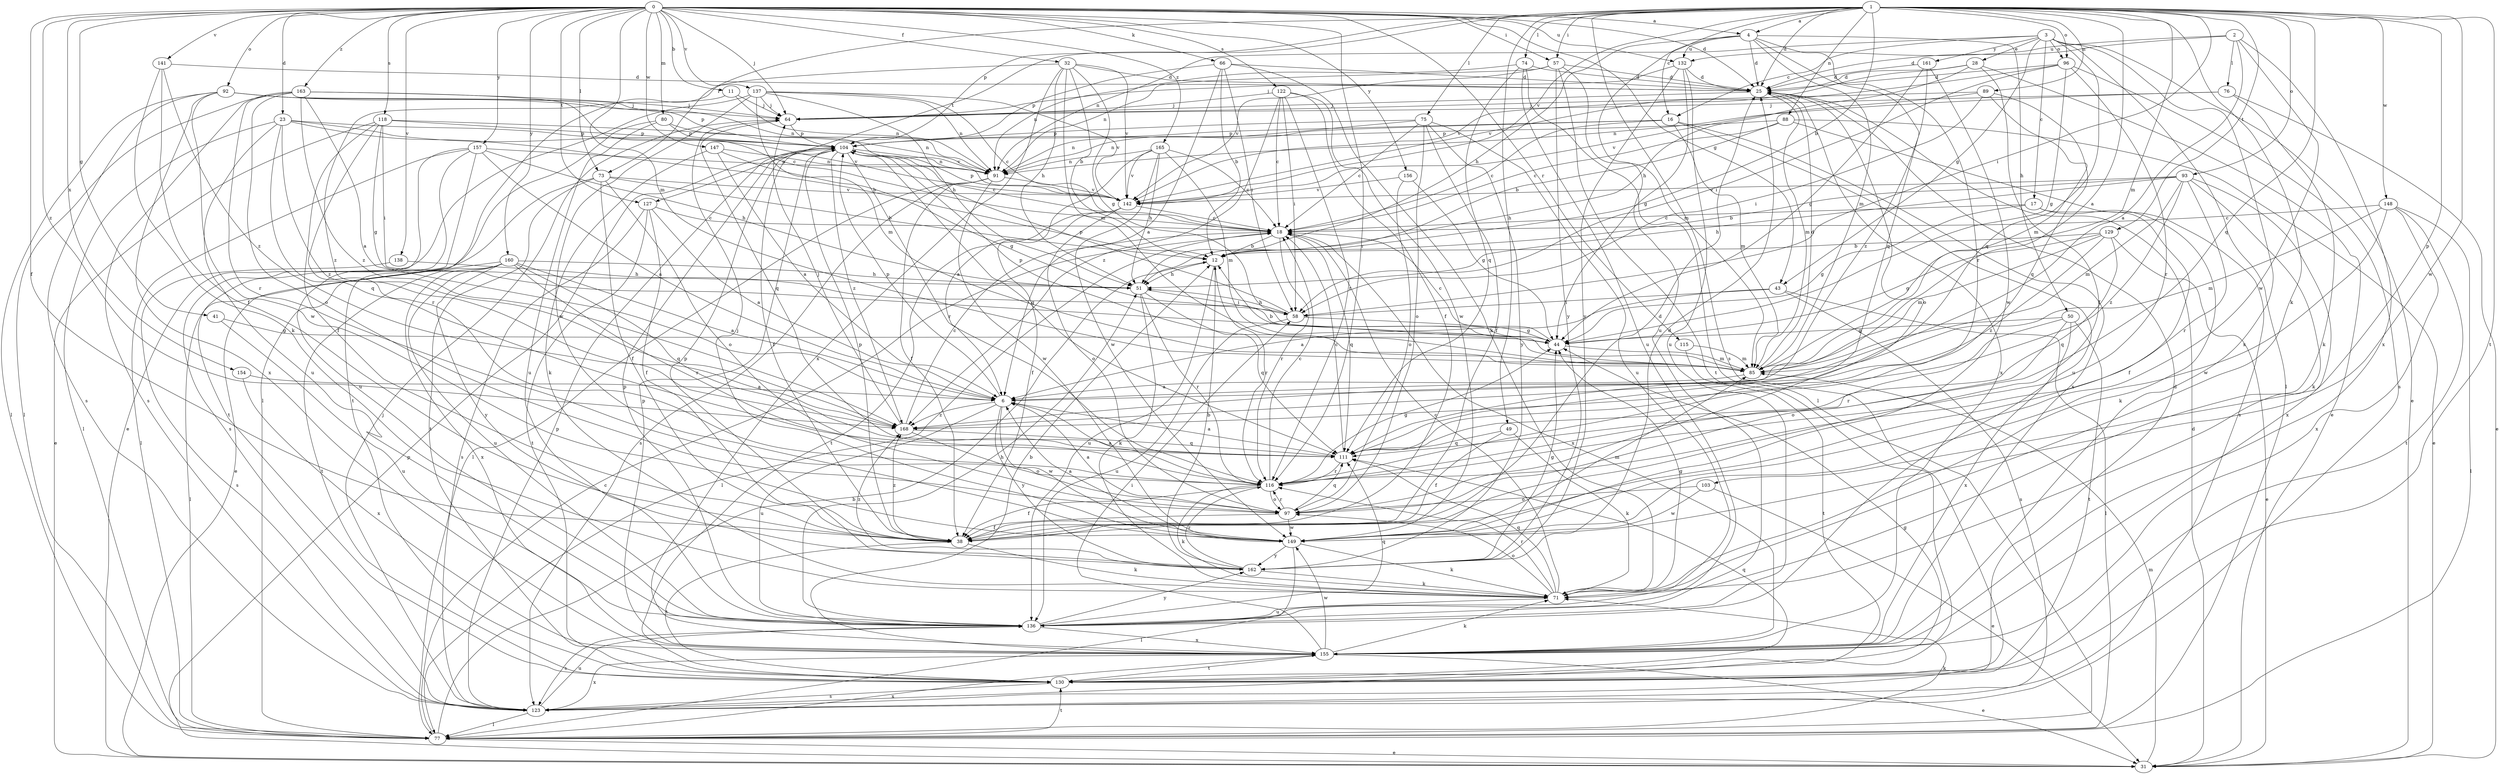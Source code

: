 strict digraph  {
0;
1;
2;
3;
4;
6;
11;
12;
16;
17;
18;
23;
25;
28;
31;
32;
38;
41;
43;
44;
49;
50;
51;
57;
58;
64;
66;
71;
73;
74;
75;
76;
77;
80;
85;
88;
89;
91;
92;
93;
96;
97;
103;
104;
111;
115;
116;
118;
122;
123;
127;
129;
130;
132;
136;
137;
138;
141;
142;
147;
148;
149;
154;
155;
156;
157;
160;
161;
162;
163;
165;
168;
0 -> 4  [label=a];
0 -> 11  [label=b];
0 -> 23  [label=d];
0 -> 25  [label=d];
0 -> 32  [label=f];
0 -> 38  [label=f];
0 -> 41  [label=g];
0 -> 43  [label=g];
0 -> 57  [label=i];
0 -> 64  [label=j];
0 -> 66  [label=k];
0 -> 73  [label=l];
0 -> 80  [label=m];
0 -> 85  [label=m];
0 -> 92  [label=o];
0 -> 115  [label=r];
0 -> 116  [label=r];
0 -> 118  [label=s];
0 -> 122  [label=s];
0 -> 127  [label=t];
0 -> 132  [label=u];
0 -> 137  [label=v];
0 -> 138  [label=v];
0 -> 141  [label=v];
0 -> 147  [label=w];
0 -> 154  [label=x];
0 -> 156  [label=y];
0 -> 157  [label=y];
0 -> 160  [label=y];
0 -> 163  [label=z];
0 -> 165  [label=z];
0 -> 168  [label=z];
1 -> 4  [label=a];
1 -> 6  [label=a];
1 -> 12  [label=b];
1 -> 16  [label=c];
1 -> 25  [label=d];
1 -> 49  [label=h];
1 -> 57  [label=i];
1 -> 58  [label=i];
1 -> 71  [label=k];
1 -> 73  [label=l];
1 -> 74  [label=l];
1 -> 75  [label=l];
1 -> 85  [label=m];
1 -> 88  [label=n];
1 -> 89  [label=n];
1 -> 93  [label=o];
1 -> 96  [label=o];
1 -> 103  [label=p];
1 -> 104  [label=p];
1 -> 111  [label=q];
1 -> 123  [label=s];
1 -> 127  [label=t];
1 -> 129  [label=t];
1 -> 130  [label=t];
1 -> 142  [label=v];
1 -> 148  [label=w];
1 -> 149  [label=w];
2 -> 6  [label=a];
2 -> 25  [label=d];
2 -> 76  [label=l];
2 -> 132  [label=u];
2 -> 149  [label=w];
2 -> 155  [label=x];
3 -> 16  [label=c];
3 -> 17  [label=c];
3 -> 28  [label=e];
3 -> 31  [label=e];
3 -> 43  [label=g];
3 -> 77  [label=l];
3 -> 91  [label=n];
3 -> 96  [label=o];
3 -> 111  [label=q];
3 -> 155  [label=x];
3 -> 161  [label=y];
4 -> 25  [label=d];
4 -> 50  [label=h];
4 -> 51  [label=h];
4 -> 85  [label=m];
4 -> 111  [label=q];
4 -> 116  [label=r];
4 -> 132  [label=u];
4 -> 136  [label=u];
6 -> 104  [label=p];
6 -> 136  [label=u];
6 -> 149  [label=w];
6 -> 162  [label=y];
6 -> 168  [label=z];
11 -> 64  [label=j];
11 -> 91  [label=n];
11 -> 168  [label=z];
12 -> 51  [label=h];
12 -> 116  [label=r];
12 -> 136  [label=u];
16 -> 18  [label=c];
16 -> 85  [label=m];
16 -> 91  [label=n];
16 -> 104  [label=p];
16 -> 136  [label=u];
16 -> 155  [label=x];
17 -> 18  [label=c];
17 -> 38  [label=f];
17 -> 44  [label=g];
17 -> 71  [label=k];
18 -> 12  [label=b];
18 -> 77  [label=l];
18 -> 111  [label=q];
18 -> 116  [label=r];
18 -> 155  [label=x];
23 -> 12  [label=b];
23 -> 77  [label=l];
23 -> 104  [label=p];
23 -> 111  [label=q];
23 -> 136  [label=u];
23 -> 142  [label=v];
23 -> 168  [label=z];
25 -> 64  [label=j];
25 -> 85  [label=m];
25 -> 97  [label=o];
25 -> 155  [label=x];
28 -> 25  [label=d];
28 -> 31  [label=e];
28 -> 38  [label=f];
28 -> 51  [label=h];
28 -> 142  [label=v];
31 -> 25  [label=d];
31 -> 85  [label=m];
31 -> 104  [label=p];
32 -> 12  [label=b];
32 -> 25  [label=d];
32 -> 44  [label=g];
32 -> 51  [label=h];
32 -> 77  [label=l];
32 -> 85  [label=m];
32 -> 142  [label=v];
32 -> 155  [label=x];
38 -> 25  [label=d];
38 -> 71  [label=k];
38 -> 104  [label=p];
38 -> 130  [label=t];
38 -> 168  [label=z];
41 -> 44  [label=g];
41 -> 136  [label=u];
43 -> 6  [label=a];
43 -> 58  [label=i];
43 -> 77  [label=l];
43 -> 123  [label=s];
44 -> 18  [label=c];
44 -> 85  [label=m];
49 -> 38  [label=f];
49 -> 71  [label=k];
49 -> 111  [label=q];
50 -> 44  [label=g];
50 -> 97  [label=o];
50 -> 116  [label=r];
50 -> 130  [label=t];
50 -> 155  [label=x];
51 -> 58  [label=i];
51 -> 71  [label=k];
51 -> 111  [label=q];
51 -> 116  [label=r];
57 -> 25  [label=d];
57 -> 85  [label=m];
57 -> 91  [label=n];
57 -> 130  [label=t];
57 -> 142  [label=v];
57 -> 162  [label=y];
58 -> 44  [label=g];
58 -> 51  [label=h];
58 -> 104  [label=p];
58 -> 136  [label=u];
64 -> 104  [label=p];
64 -> 111  [label=q];
66 -> 6  [label=a];
66 -> 12  [label=b];
66 -> 25  [label=d];
66 -> 58  [label=i];
66 -> 71  [label=k];
66 -> 104  [label=p];
71 -> 18  [label=c];
71 -> 44  [label=g];
71 -> 97  [label=o];
71 -> 111  [label=q];
71 -> 116  [label=r];
71 -> 136  [label=u];
73 -> 12  [label=b];
73 -> 31  [label=e];
73 -> 38  [label=f];
73 -> 97  [label=o];
73 -> 130  [label=t];
73 -> 142  [label=v];
74 -> 25  [label=d];
74 -> 77  [label=l];
74 -> 91  [label=n];
74 -> 111  [label=q];
74 -> 136  [label=u];
75 -> 18  [label=c];
75 -> 38  [label=f];
75 -> 91  [label=n];
75 -> 97  [label=o];
75 -> 104  [label=p];
75 -> 136  [label=u];
75 -> 162  [label=y];
76 -> 31  [label=e];
76 -> 64  [label=j];
76 -> 71  [label=k];
76 -> 91  [label=n];
77 -> 12  [label=b];
77 -> 18  [label=c];
77 -> 31  [label=e];
77 -> 71  [label=k];
77 -> 130  [label=t];
77 -> 155  [label=x];
80 -> 104  [label=p];
80 -> 130  [label=t];
80 -> 136  [label=u];
80 -> 142  [label=v];
85 -> 6  [label=a];
85 -> 12  [label=b];
85 -> 25  [label=d];
85 -> 104  [label=p];
88 -> 12  [label=b];
88 -> 18  [label=c];
88 -> 31  [label=e];
88 -> 104  [label=p];
88 -> 123  [label=s];
89 -> 58  [label=i];
89 -> 64  [label=j];
89 -> 85  [label=m];
89 -> 111  [label=q];
89 -> 142  [label=v];
91 -> 38  [label=f];
91 -> 77  [label=l];
91 -> 123  [label=s];
91 -> 142  [label=v];
91 -> 149  [label=w];
92 -> 64  [label=j];
92 -> 77  [label=l];
92 -> 91  [label=n];
92 -> 104  [label=p];
92 -> 123  [label=s];
92 -> 149  [label=w];
92 -> 155  [label=x];
93 -> 12  [label=b];
93 -> 51  [label=h];
93 -> 71  [label=k];
93 -> 85  [label=m];
93 -> 116  [label=r];
93 -> 142  [label=v];
93 -> 155  [label=x];
93 -> 168  [label=z];
96 -> 25  [label=d];
96 -> 44  [label=g];
96 -> 58  [label=i];
96 -> 116  [label=r];
96 -> 123  [label=s];
96 -> 142  [label=v];
97 -> 6  [label=a];
97 -> 38  [label=f];
97 -> 111  [label=q];
97 -> 116  [label=r];
97 -> 149  [label=w];
103 -> 31  [label=e];
103 -> 97  [label=o];
103 -> 149  [label=w];
104 -> 18  [label=c];
104 -> 38  [label=f];
104 -> 91  [label=n];
104 -> 111  [label=q];
104 -> 116  [label=r];
104 -> 168  [label=z];
111 -> 6  [label=a];
111 -> 18  [label=c];
111 -> 116  [label=r];
115 -> 85  [label=m];
115 -> 130  [label=t];
116 -> 6  [label=a];
116 -> 18  [label=c];
116 -> 38  [label=f];
116 -> 44  [label=g];
116 -> 71  [label=k];
116 -> 97  [label=o];
118 -> 31  [label=e];
118 -> 38  [label=f];
118 -> 44  [label=g];
118 -> 58  [label=i];
118 -> 91  [label=n];
118 -> 104  [label=p];
118 -> 116  [label=r];
122 -> 18  [label=c];
122 -> 38  [label=f];
122 -> 58  [label=i];
122 -> 64  [label=j];
122 -> 116  [label=r];
122 -> 149  [label=w];
122 -> 168  [label=z];
123 -> 44  [label=g];
123 -> 64  [label=j];
123 -> 77  [label=l];
123 -> 104  [label=p];
123 -> 136  [label=u];
123 -> 155  [label=x];
127 -> 6  [label=a];
127 -> 18  [label=c];
127 -> 38  [label=f];
127 -> 123  [label=s];
127 -> 130  [label=t];
129 -> 12  [label=b];
129 -> 31  [label=e];
129 -> 44  [label=g];
129 -> 85  [label=m];
129 -> 111  [label=q];
129 -> 168  [label=z];
130 -> 25  [label=d];
130 -> 111  [label=q];
130 -> 123  [label=s];
132 -> 25  [label=d];
132 -> 44  [label=g];
132 -> 64  [label=j];
132 -> 136  [label=u];
132 -> 162  [label=y];
136 -> 51  [label=h];
136 -> 104  [label=p];
136 -> 111  [label=q];
136 -> 123  [label=s];
136 -> 155  [label=x];
136 -> 162  [label=y];
137 -> 18  [label=c];
137 -> 31  [label=e];
137 -> 51  [label=h];
137 -> 64  [label=j];
137 -> 85  [label=m];
137 -> 91  [label=n];
137 -> 142  [label=v];
137 -> 149  [label=w];
138 -> 51  [label=h];
138 -> 123  [label=s];
141 -> 25  [label=d];
141 -> 38  [label=f];
141 -> 71  [label=k];
141 -> 168  [label=z];
142 -> 18  [label=c];
142 -> 38  [label=f];
142 -> 97  [label=o];
142 -> 104  [label=p];
142 -> 130  [label=t];
147 -> 6  [label=a];
147 -> 44  [label=g];
147 -> 71  [label=k];
147 -> 91  [label=n];
148 -> 18  [label=c];
148 -> 77  [label=l];
148 -> 85  [label=m];
148 -> 130  [label=t];
148 -> 149  [label=w];
148 -> 155  [label=x];
149 -> 6  [label=a];
149 -> 64  [label=j];
149 -> 71  [label=k];
149 -> 77  [label=l];
149 -> 85  [label=m];
149 -> 162  [label=y];
154 -> 6  [label=a];
154 -> 155  [label=x];
155 -> 12  [label=b];
155 -> 31  [label=e];
155 -> 58  [label=i];
155 -> 71  [label=k];
155 -> 104  [label=p];
155 -> 130  [label=t];
155 -> 149  [label=w];
156 -> 44  [label=g];
156 -> 97  [label=o];
156 -> 142  [label=v];
157 -> 6  [label=a];
157 -> 51  [label=h];
157 -> 77  [label=l];
157 -> 91  [label=n];
157 -> 123  [label=s];
157 -> 130  [label=t];
157 -> 136  [label=u];
160 -> 6  [label=a];
160 -> 51  [label=h];
160 -> 77  [label=l];
160 -> 111  [label=q];
160 -> 116  [label=r];
160 -> 130  [label=t];
160 -> 136  [label=u];
160 -> 155  [label=x];
160 -> 162  [label=y];
161 -> 25  [label=d];
161 -> 44  [label=g];
161 -> 149  [label=w];
161 -> 168  [label=z];
162 -> 12  [label=b];
162 -> 25  [label=d];
162 -> 44  [label=g];
162 -> 71  [label=k];
162 -> 104  [label=p];
162 -> 116  [label=r];
162 -> 168  [label=z];
163 -> 6  [label=a];
163 -> 18  [label=c];
163 -> 64  [label=j];
163 -> 77  [label=l];
163 -> 97  [label=o];
163 -> 116  [label=r];
163 -> 123  [label=s];
163 -> 168  [label=z];
165 -> 6  [label=a];
165 -> 18  [label=c];
165 -> 51  [label=h];
165 -> 85  [label=m];
165 -> 91  [label=n];
165 -> 142  [label=v];
165 -> 149  [label=w];
168 -> 18  [label=c];
168 -> 64  [label=j];
168 -> 97  [label=o];
168 -> 111  [label=q];
}
